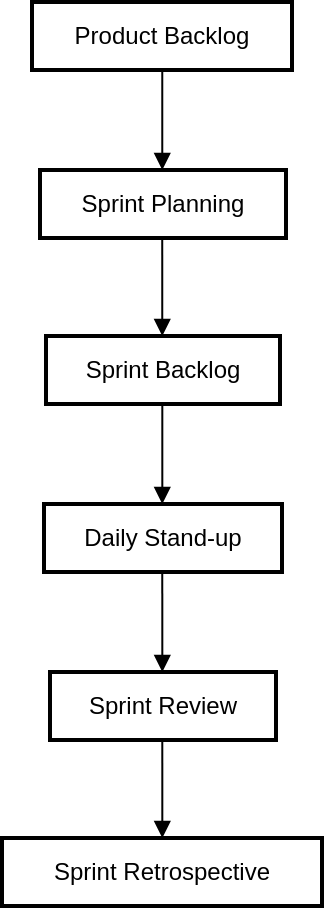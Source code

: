 <mxfile version="24.0.1" type="github">
  <diagram name="Leht-1" id="09JlSqkLpbqh8TIppntq">
    <mxGraphModel>
      <root>
        <mxCell id="0" />
        <mxCell id="1" parent="0" />
        <mxCell id="2" value="Product Backlog" style="whiteSpace=wrap;strokeWidth=2;" vertex="1" parent="1">
          <mxGeometry x="15" width="130" height="34" as="geometry" />
        </mxCell>
        <mxCell id="3" value="Sprint Planning" style="whiteSpace=wrap;strokeWidth=2;" vertex="1" parent="1">
          <mxGeometry x="19" y="84" width="123" height="34" as="geometry" />
        </mxCell>
        <mxCell id="4" value="Sprint Backlog" style="whiteSpace=wrap;strokeWidth=2;" vertex="1" parent="1">
          <mxGeometry x="22" y="167" width="117" height="34" as="geometry" />
        </mxCell>
        <mxCell id="5" value="Daily Stand-up" style="whiteSpace=wrap;strokeWidth=2;" vertex="1" parent="1">
          <mxGeometry x="21" y="251" width="119" height="34" as="geometry" />
        </mxCell>
        <mxCell id="6" value="Sprint Review" style="whiteSpace=wrap;strokeWidth=2;" vertex="1" parent="1">
          <mxGeometry x="24" y="335" width="113" height="34" as="geometry" />
        </mxCell>
        <mxCell id="7" value="Sprint Retrospective" style="whiteSpace=wrap;strokeWidth=2;" vertex="1" parent="1">
          <mxGeometry y="418" width="160" height="34" as="geometry" />
        </mxCell>
        <mxCell id="8" value="" style="curved=1;startArrow=none;endArrow=block;exitX=0.501;exitY=0.99;entryX=0.497;entryY=-0.01;" edge="1" parent="1" source="2" target="3">
          <mxGeometry relative="1" as="geometry">
            <Array as="points" />
          </mxGeometry>
        </mxCell>
        <mxCell id="9" value="" style="curved=1;startArrow=none;endArrow=block;exitX=0.497;exitY=0.98;entryX=0.497;entryY=0.01;" edge="1" parent="1" source="3" target="4">
          <mxGeometry relative="1" as="geometry">
            <Array as="points" />
          </mxGeometry>
        </mxCell>
        <mxCell id="10" value="" style="curved=1;startArrow=none;endArrow=block;exitX=0.497;exitY=1.0;entryX=0.497;entryY=1.122e-7;" edge="1" parent="1" source="4" target="5">
          <mxGeometry relative="1" as="geometry">
            <Array as="points" />
          </mxGeometry>
        </mxCell>
        <mxCell id="11" value="" style="curved=1;startArrow=none;endArrow=block;exitX=0.497;exitY=0.99;entryX=0.497;entryY=-0.01;" edge="1" parent="1" source="5" target="6">
          <mxGeometry relative="1" as="geometry">
            <Array as="points" />
          </mxGeometry>
        </mxCell>
        <mxCell id="12" value="" style="curved=1;startArrow=none;endArrow=block;exitX=0.497;exitY=0.98;entryX=0.501;entryY=0.01;" edge="1" parent="1" source="6" target="7">
          <mxGeometry relative="1" as="geometry">
            <Array as="points" />
          </mxGeometry>
        </mxCell>
      </root>
    </mxGraphModel>
  </diagram>
</mxfile>
